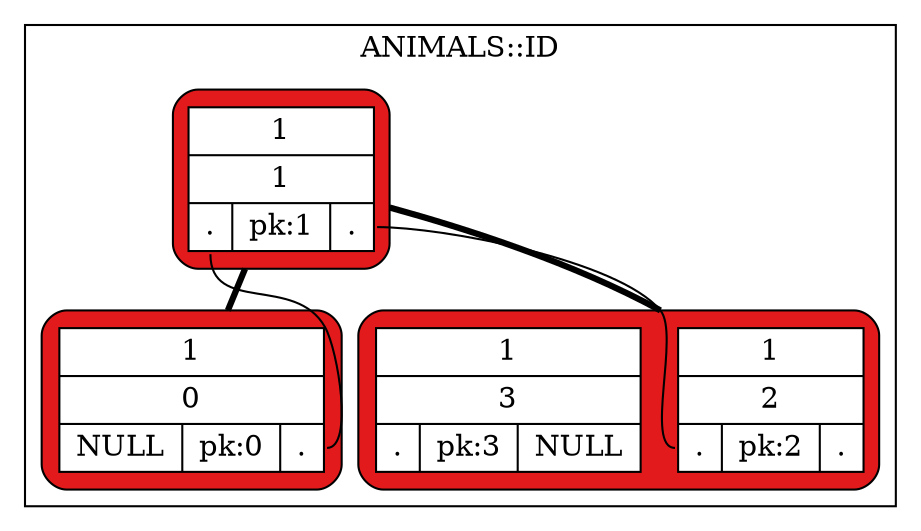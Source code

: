 digraph G {
    graph [compound=true]
    subgraph cluster0 {
    label = "ANIMALS::ID"
    subgraph cluster1 {
    style="rounded,filled"
    color=black
    fillcolor=6
    colorscheme=paired10
    label=""

    node[shape=record style="filled" color=black fillcolor=white]
    cat [label="{<counter> 1 | <key> 0 | { <left> NULL | pk:0 | <right> . }}"]
    }

    subgraph cluster2 {
    style="rounded,filled"
    color=black
    fillcolor=6
    colorscheme=paired10
    label=""

    node[shape=record style="filled" color=black fillcolor=white]
    dog [label="{<counter> 1 | <key> 1 | { <left> . | pk:1 | <right> . }}"]
    }

    subgraph cluster3 {
    style="rounded,filled"
    color=black
    fillcolor=6
    colorscheme=paired10
    label=""

    node[shape=record style="filled" color=black fillcolor=white]
    horse [label="{<counter> 1 | <key> 2 | { <left> . | pk:2 | <right> . }}"]
    hamster [label="{<counter> 1 | <key> 3 | { <left> . | pk:3 | <right> NULL }}"]
    }

    cat:right -> dog:left [dir=none constraint=false]
    dog:right -> horse:left [dir=none constraint=false]


    dog -> cat [ltail="cluster2", lhead="cluster1", dir=none, penwidth=3]
    dog -> horse [ltail="cluster2", lhead="cluster3", dir=none, penwidth=3]


    }
}